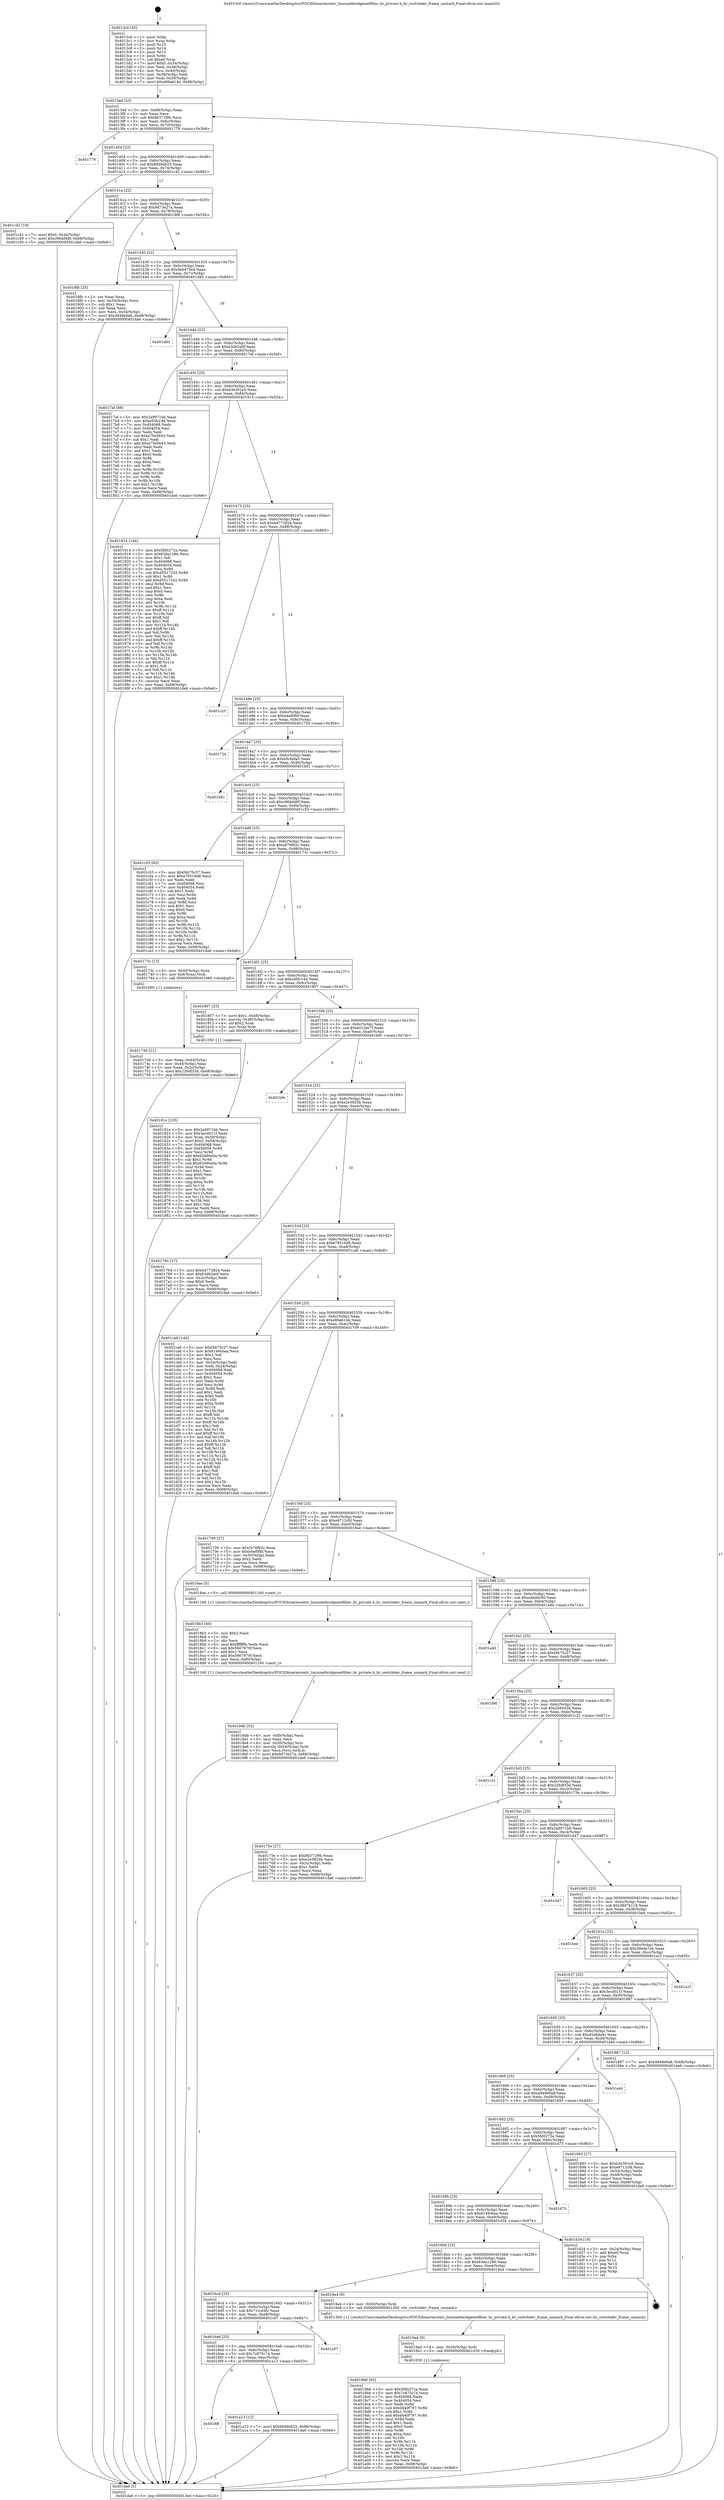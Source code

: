 digraph "0x4013c0" {
  label = "0x4013c0 (/mnt/c/Users/mathe/Desktop/tcc/POCII/binaries/extr_linuxnetbridgenetfilter..br_private.h_br_switchdev_frame_unmark_Final-ollvm.out::main(0))"
  labelloc = "t"
  node[shape=record]

  Entry [label="",width=0.3,height=0.3,shape=circle,fillcolor=black,style=filled]
  "0x4013ed" [label="{
     0x4013ed [23]\l
     | [instrs]\l
     &nbsp;&nbsp;0x4013ed \<+3\>: mov -0x68(%rbp),%eax\l
     &nbsp;&nbsp;0x4013f0 \<+2\>: mov %eax,%ecx\l
     &nbsp;&nbsp;0x4013f2 \<+6\>: sub $0x86371f9b,%ecx\l
     &nbsp;&nbsp;0x4013f8 \<+3\>: mov %eax,-0x6c(%rbp)\l
     &nbsp;&nbsp;0x4013fb \<+3\>: mov %ecx,-0x70(%rbp)\l
     &nbsp;&nbsp;0x4013fe \<+6\>: je 0000000000401779 \<main+0x3b9\>\l
  }"]
  "0x401779" [label="{
     0x401779\l
  }", style=dashed]
  "0x401404" [label="{
     0x401404 [22]\l
     | [instrs]\l
     &nbsp;&nbsp;0x401404 \<+5\>: jmp 0000000000401409 \<main+0x49\>\l
     &nbsp;&nbsp;0x401409 \<+3\>: mov -0x6c(%rbp),%eax\l
     &nbsp;&nbsp;0x40140c \<+5\>: sub $0x98d9db25,%eax\l
     &nbsp;&nbsp;0x401411 \<+3\>: mov %eax,-0x74(%rbp)\l
     &nbsp;&nbsp;0x401414 \<+6\>: je 0000000000401c42 \<main+0x882\>\l
  }"]
  Exit [label="",width=0.3,height=0.3,shape=circle,fillcolor=black,style=filled,peripheries=2]
  "0x401c42" [label="{
     0x401c42 [19]\l
     | [instrs]\l
     &nbsp;&nbsp;0x401c42 \<+7\>: movl $0x0,-0x34(%rbp)\l
     &nbsp;&nbsp;0x401c49 \<+7\>: movl $0xc96dd48f,-0x68(%rbp)\l
     &nbsp;&nbsp;0x401c50 \<+5\>: jmp 0000000000401da6 \<main+0x9e6\>\l
  }"]
  "0x40141a" [label="{
     0x40141a [22]\l
     | [instrs]\l
     &nbsp;&nbsp;0x40141a \<+5\>: jmp 000000000040141f \<main+0x5f\>\l
     &nbsp;&nbsp;0x40141f \<+3\>: mov -0x6c(%rbp),%eax\l
     &nbsp;&nbsp;0x401422 \<+5\>: sub $0x9d73e27a,%eax\l
     &nbsp;&nbsp;0x401427 \<+3\>: mov %eax,-0x78(%rbp)\l
     &nbsp;&nbsp;0x40142a \<+6\>: je 00000000004018fb \<main+0x53b\>\l
  }"]
  "0x4016ff" [label="{
     0x4016ff\l
  }", style=dashed]
  "0x4018fb" [label="{
     0x4018fb [25]\l
     | [instrs]\l
     &nbsp;&nbsp;0x4018fb \<+2\>: xor %eax,%eax\l
     &nbsp;&nbsp;0x4018fd \<+3\>: mov -0x54(%rbp),%ecx\l
     &nbsp;&nbsp;0x401900 \<+3\>: sub $0x1,%eax\l
     &nbsp;&nbsp;0x401903 \<+2\>: sub %eax,%ecx\l
     &nbsp;&nbsp;0x401905 \<+3\>: mov %ecx,-0x54(%rbp)\l
     &nbsp;&nbsp;0x401908 \<+7\>: movl $0x4849e0a8,-0x68(%rbp)\l
     &nbsp;&nbsp;0x40190f \<+5\>: jmp 0000000000401da6 \<main+0x9e6\>\l
  }"]
  "0x401430" [label="{
     0x401430 [22]\l
     | [instrs]\l
     &nbsp;&nbsp;0x401430 \<+5\>: jmp 0000000000401435 \<main+0x75\>\l
     &nbsp;&nbsp;0x401435 \<+3\>: mov -0x6c(%rbp),%eax\l
     &nbsp;&nbsp;0x401438 \<+5\>: sub $0x9eb475e4,%eax\l
     &nbsp;&nbsp;0x40143d \<+3\>: mov %eax,-0x7c(%rbp)\l
     &nbsp;&nbsp;0x401440 \<+6\>: je 0000000000401d93 \<main+0x9d3\>\l
  }"]
  "0x401a13" [label="{
     0x401a13 [12]\l
     | [instrs]\l
     &nbsp;&nbsp;0x401a13 \<+7\>: movl $0x98d9db25,-0x68(%rbp)\l
     &nbsp;&nbsp;0x401a1a \<+5\>: jmp 0000000000401da6 \<main+0x9e6\>\l
  }"]
  "0x401d93" [label="{
     0x401d93\l
  }", style=dashed]
  "0x401446" [label="{
     0x401446 [22]\l
     | [instrs]\l
     &nbsp;&nbsp;0x401446 \<+5\>: jmp 000000000040144b \<main+0x8b\>\l
     &nbsp;&nbsp;0x40144b \<+3\>: mov -0x6c(%rbp),%eax\l
     &nbsp;&nbsp;0x40144e \<+5\>: sub $0xb3d62a0f,%eax\l
     &nbsp;&nbsp;0x401453 \<+3\>: mov %eax,-0x80(%rbp)\l
     &nbsp;&nbsp;0x401456 \<+6\>: je 00000000004017af \<main+0x3ef\>\l
  }"]
  "0x4016e6" [label="{
     0x4016e6 [25]\l
     | [instrs]\l
     &nbsp;&nbsp;0x4016e6 \<+5\>: jmp 00000000004016eb \<main+0x32b\>\l
     &nbsp;&nbsp;0x4016eb \<+3\>: mov -0x6c(%rbp),%eax\l
     &nbsp;&nbsp;0x4016ee \<+5\>: sub $0x7c875c74,%eax\l
     &nbsp;&nbsp;0x4016f3 \<+6\>: mov %eax,-0xec(%rbp)\l
     &nbsp;&nbsp;0x4016f9 \<+6\>: je 0000000000401a13 \<main+0x653\>\l
  }"]
  "0x4017af" [label="{
     0x4017af [88]\l
     | [instrs]\l
     &nbsp;&nbsp;0x4017af \<+5\>: mov $0x2a9971bb,%eax\l
     &nbsp;&nbsp;0x4017b4 \<+5\>: mov $0xcd5fc14d,%ecx\l
     &nbsp;&nbsp;0x4017b9 \<+7\>: mov 0x404068,%edx\l
     &nbsp;&nbsp;0x4017c0 \<+7\>: mov 0x404054,%esi\l
     &nbsp;&nbsp;0x4017c7 \<+2\>: mov %edx,%edi\l
     &nbsp;&nbsp;0x4017c9 \<+6\>: sub $0xe75e5643,%edi\l
     &nbsp;&nbsp;0x4017cf \<+3\>: sub $0x1,%edi\l
     &nbsp;&nbsp;0x4017d2 \<+6\>: add $0xe75e5643,%edi\l
     &nbsp;&nbsp;0x4017d8 \<+3\>: imul %edi,%edx\l
     &nbsp;&nbsp;0x4017db \<+3\>: and $0x1,%edx\l
     &nbsp;&nbsp;0x4017de \<+3\>: cmp $0x0,%edx\l
     &nbsp;&nbsp;0x4017e1 \<+4\>: sete %r8b\l
     &nbsp;&nbsp;0x4017e5 \<+3\>: cmp $0xa,%esi\l
     &nbsp;&nbsp;0x4017e8 \<+4\>: setl %r9b\l
     &nbsp;&nbsp;0x4017ec \<+3\>: mov %r8b,%r10b\l
     &nbsp;&nbsp;0x4017ef \<+3\>: and %r9b,%r10b\l
     &nbsp;&nbsp;0x4017f2 \<+3\>: xor %r9b,%r8b\l
     &nbsp;&nbsp;0x4017f5 \<+3\>: or %r8b,%r10b\l
     &nbsp;&nbsp;0x4017f8 \<+4\>: test $0x1,%r10b\l
     &nbsp;&nbsp;0x4017fc \<+3\>: cmovne %ecx,%eax\l
     &nbsp;&nbsp;0x4017ff \<+3\>: mov %eax,-0x68(%rbp)\l
     &nbsp;&nbsp;0x401802 \<+5\>: jmp 0000000000401da6 \<main+0x9e6\>\l
  }"]
  "0x40145c" [label="{
     0x40145c [25]\l
     | [instrs]\l
     &nbsp;&nbsp;0x40145c \<+5\>: jmp 0000000000401461 \<main+0xa1\>\l
     &nbsp;&nbsp;0x401461 \<+3\>: mov -0x6c(%rbp),%eax\l
     &nbsp;&nbsp;0x401464 \<+5\>: sub $0xb3e391e5,%eax\l
     &nbsp;&nbsp;0x401469 \<+6\>: mov %eax,-0x84(%rbp)\l
     &nbsp;&nbsp;0x40146f \<+6\>: je 0000000000401914 \<main+0x554\>\l
  }"]
  "0x401c07" [label="{
     0x401c07\l
  }", style=dashed]
  "0x401914" [label="{
     0x401914 [144]\l
     | [instrs]\l
     &nbsp;&nbsp;0x401914 \<+5\>: mov $0x5fd0272a,%eax\l
     &nbsp;&nbsp;0x401919 \<+5\>: mov $0x63da1286,%ecx\l
     &nbsp;&nbsp;0x40191e \<+2\>: mov $0x1,%dl\l
     &nbsp;&nbsp;0x401920 \<+7\>: mov 0x404068,%esi\l
     &nbsp;&nbsp;0x401927 \<+7\>: mov 0x404054,%edi\l
     &nbsp;&nbsp;0x40192e \<+3\>: mov %esi,%r8d\l
     &nbsp;&nbsp;0x401931 \<+7\>: sub $0xd5517242,%r8d\l
     &nbsp;&nbsp;0x401938 \<+4\>: sub $0x1,%r8d\l
     &nbsp;&nbsp;0x40193c \<+7\>: add $0xd5517242,%r8d\l
     &nbsp;&nbsp;0x401943 \<+4\>: imul %r8d,%esi\l
     &nbsp;&nbsp;0x401947 \<+3\>: and $0x1,%esi\l
     &nbsp;&nbsp;0x40194a \<+3\>: cmp $0x0,%esi\l
     &nbsp;&nbsp;0x40194d \<+4\>: sete %r9b\l
     &nbsp;&nbsp;0x401951 \<+3\>: cmp $0xa,%edi\l
     &nbsp;&nbsp;0x401954 \<+4\>: setl %r10b\l
     &nbsp;&nbsp;0x401958 \<+3\>: mov %r9b,%r11b\l
     &nbsp;&nbsp;0x40195b \<+4\>: xor $0xff,%r11b\l
     &nbsp;&nbsp;0x40195f \<+3\>: mov %r10b,%bl\l
     &nbsp;&nbsp;0x401962 \<+3\>: xor $0xff,%bl\l
     &nbsp;&nbsp;0x401965 \<+3\>: xor $0x1,%dl\l
     &nbsp;&nbsp;0x401968 \<+3\>: mov %r11b,%r14b\l
     &nbsp;&nbsp;0x40196b \<+4\>: and $0xff,%r14b\l
     &nbsp;&nbsp;0x40196f \<+3\>: and %dl,%r9b\l
     &nbsp;&nbsp;0x401972 \<+3\>: mov %bl,%r15b\l
     &nbsp;&nbsp;0x401975 \<+4\>: and $0xff,%r15b\l
     &nbsp;&nbsp;0x401979 \<+3\>: and %dl,%r10b\l
     &nbsp;&nbsp;0x40197c \<+3\>: or %r9b,%r14b\l
     &nbsp;&nbsp;0x40197f \<+3\>: or %r10b,%r15b\l
     &nbsp;&nbsp;0x401982 \<+3\>: xor %r15b,%r14b\l
     &nbsp;&nbsp;0x401985 \<+3\>: or %bl,%r11b\l
     &nbsp;&nbsp;0x401988 \<+4\>: xor $0xff,%r11b\l
     &nbsp;&nbsp;0x40198c \<+3\>: or $0x1,%dl\l
     &nbsp;&nbsp;0x40198f \<+3\>: and %dl,%r11b\l
     &nbsp;&nbsp;0x401992 \<+3\>: or %r11b,%r14b\l
     &nbsp;&nbsp;0x401995 \<+4\>: test $0x1,%r14b\l
     &nbsp;&nbsp;0x401999 \<+3\>: cmovne %ecx,%eax\l
     &nbsp;&nbsp;0x40199c \<+3\>: mov %eax,-0x68(%rbp)\l
     &nbsp;&nbsp;0x40199f \<+5\>: jmp 0000000000401da6 \<main+0x9e6\>\l
  }"]
  "0x401475" [label="{
     0x401475 [25]\l
     | [instrs]\l
     &nbsp;&nbsp;0x401475 \<+5\>: jmp 000000000040147a \<main+0xba\>\l
     &nbsp;&nbsp;0x40147a \<+3\>: mov -0x6c(%rbp),%eax\l
     &nbsp;&nbsp;0x40147d \<+5\>: sub $0xb4772824,%eax\l
     &nbsp;&nbsp;0x401482 \<+6\>: mov %eax,-0x88(%rbp)\l
     &nbsp;&nbsp;0x401488 \<+6\>: je 0000000000401c25 \<main+0x865\>\l
  }"]
  "0x4019b6" [label="{
     0x4019b6 [93]\l
     | [instrs]\l
     &nbsp;&nbsp;0x4019b6 \<+5\>: mov $0x5fd0272a,%eax\l
     &nbsp;&nbsp;0x4019bb \<+5\>: mov $0x7c875c74,%ecx\l
     &nbsp;&nbsp;0x4019c0 \<+7\>: mov 0x404068,%edx\l
     &nbsp;&nbsp;0x4019c7 \<+7\>: mov 0x404054,%esi\l
     &nbsp;&nbsp;0x4019ce \<+3\>: mov %edx,%r8d\l
     &nbsp;&nbsp;0x4019d1 \<+7\>: sub $0xd440f797,%r8d\l
     &nbsp;&nbsp;0x4019d8 \<+4\>: sub $0x1,%r8d\l
     &nbsp;&nbsp;0x4019dc \<+7\>: add $0xd440f797,%r8d\l
     &nbsp;&nbsp;0x4019e3 \<+4\>: imul %r8d,%edx\l
     &nbsp;&nbsp;0x4019e7 \<+3\>: and $0x1,%edx\l
     &nbsp;&nbsp;0x4019ea \<+3\>: cmp $0x0,%edx\l
     &nbsp;&nbsp;0x4019ed \<+4\>: sete %r9b\l
     &nbsp;&nbsp;0x4019f1 \<+3\>: cmp $0xa,%esi\l
     &nbsp;&nbsp;0x4019f4 \<+4\>: setl %r10b\l
     &nbsp;&nbsp;0x4019f8 \<+3\>: mov %r9b,%r11b\l
     &nbsp;&nbsp;0x4019fb \<+3\>: and %r10b,%r11b\l
     &nbsp;&nbsp;0x4019fe \<+3\>: xor %r10b,%r9b\l
     &nbsp;&nbsp;0x401a01 \<+3\>: or %r9b,%r11b\l
     &nbsp;&nbsp;0x401a04 \<+4\>: test $0x1,%r11b\l
     &nbsp;&nbsp;0x401a08 \<+3\>: cmovne %ecx,%eax\l
     &nbsp;&nbsp;0x401a0b \<+3\>: mov %eax,-0x68(%rbp)\l
     &nbsp;&nbsp;0x401a0e \<+5\>: jmp 0000000000401da6 \<main+0x9e6\>\l
  }"]
  "0x401c25" [label="{
     0x401c25\l
  }", style=dashed]
  "0x40148e" [label="{
     0x40148e [25]\l
     | [instrs]\l
     &nbsp;&nbsp;0x40148e \<+5\>: jmp 0000000000401493 \<main+0xd3\>\l
     &nbsp;&nbsp;0x401493 \<+3\>: mov -0x6c(%rbp),%eax\l
     &nbsp;&nbsp;0x401496 \<+5\>: sub $0xb4ef0fbf,%eax\l
     &nbsp;&nbsp;0x40149b \<+6\>: mov %eax,-0x8c(%rbp)\l
     &nbsp;&nbsp;0x4014a1 \<+6\>: je 0000000000401724 \<main+0x364\>\l
  }"]
  "0x4019ad" [label="{
     0x4019ad [9]\l
     | [instrs]\l
     &nbsp;&nbsp;0x4019ad \<+4\>: mov -0x50(%rbp),%rdi\l
     &nbsp;&nbsp;0x4019b1 \<+5\>: call 0000000000401030 \<free@plt\>\l
     | [calls]\l
     &nbsp;&nbsp;0x401030 \{1\} (unknown)\l
  }"]
  "0x401724" [label="{
     0x401724\l
  }", style=dashed]
  "0x4014a7" [label="{
     0x4014a7 [25]\l
     | [instrs]\l
     &nbsp;&nbsp;0x4014a7 \<+5\>: jmp 00000000004014ac \<main+0xec\>\l
     &nbsp;&nbsp;0x4014ac \<+3\>: mov -0x6c(%rbp),%eax\l
     &nbsp;&nbsp;0x4014af \<+5\>: sub $0xb5cfa9a5,%eax\l
     &nbsp;&nbsp;0x4014b4 \<+6\>: mov %eax,-0x90(%rbp)\l
     &nbsp;&nbsp;0x4014ba \<+6\>: je 0000000000401b81 \<main+0x7c1\>\l
  }"]
  "0x4016cd" [label="{
     0x4016cd [25]\l
     | [instrs]\l
     &nbsp;&nbsp;0x4016cd \<+5\>: jmp 00000000004016d2 \<main+0x312\>\l
     &nbsp;&nbsp;0x4016d2 \<+3\>: mov -0x6c(%rbp),%eax\l
     &nbsp;&nbsp;0x4016d5 \<+5\>: sub $0x71ccd4fc,%eax\l
     &nbsp;&nbsp;0x4016da \<+6\>: mov %eax,-0xe8(%rbp)\l
     &nbsp;&nbsp;0x4016e0 \<+6\>: je 0000000000401c07 \<main+0x847\>\l
  }"]
  "0x401b81" [label="{
     0x401b81\l
  }", style=dashed]
  "0x4014c0" [label="{
     0x4014c0 [25]\l
     | [instrs]\l
     &nbsp;&nbsp;0x4014c0 \<+5\>: jmp 00000000004014c5 \<main+0x105\>\l
     &nbsp;&nbsp;0x4014c5 \<+3\>: mov -0x6c(%rbp),%eax\l
     &nbsp;&nbsp;0x4014c8 \<+5\>: sub $0xc96dd48f,%eax\l
     &nbsp;&nbsp;0x4014cd \<+6\>: mov %eax,-0x94(%rbp)\l
     &nbsp;&nbsp;0x4014d3 \<+6\>: je 0000000000401c55 \<main+0x895\>\l
  }"]
  "0x4019a4" [label="{
     0x4019a4 [9]\l
     | [instrs]\l
     &nbsp;&nbsp;0x4019a4 \<+4\>: mov -0x50(%rbp),%rdi\l
     &nbsp;&nbsp;0x4019a8 \<+5\>: call 00000000004013b0 \<br_switchdev_frame_unmark\>\l
     | [calls]\l
     &nbsp;&nbsp;0x4013b0 \{1\} (/mnt/c/Users/mathe/Desktop/tcc/POCII/binaries/extr_linuxnetbridgenetfilter..br_private.h_br_switchdev_frame_unmark_Final-ollvm.out::br_switchdev_frame_unmark)\l
  }"]
  "0x401c55" [label="{
     0x401c55 [83]\l
     | [instrs]\l
     &nbsp;&nbsp;0x401c55 \<+5\>: mov $0xf4b75c37,%eax\l
     &nbsp;&nbsp;0x401c5a \<+5\>: mov $0xe78516d8,%ecx\l
     &nbsp;&nbsp;0x401c5f \<+2\>: xor %edx,%edx\l
     &nbsp;&nbsp;0x401c61 \<+7\>: mov 0x404068,%esi\l
     &nbsp;&nbsp;0x401c68 \<+7\>: mov 0x404054,%edi\l
     &nbsp;&nbsp;0x401c6f \<+3\>: sub $0x1,%edx\l
     &nbsp;&nbsp;0x401c72 \<+3\>: mov %esi,%r8d\l
     &nbsp;&nbsp;0x401c75 \<+3\>: add %edx,%r8d\l
     &nbsp;&nbsp;0x401c78 \<+4\>: imul %r8d,%esi\l
     &nbsp;&nbsp;0x401c7c \<+3\>: and $0x1,%esi\l
     &nbsp;&nbsp;0x401c7f \<+3\>: cmp $0x0,%esi\l
     &nbsp;&nbsp;0x401c82 \<+4\>: sete %r9b\l
     &nbsp;&nbsp;0x401c86 \<+3\>: cmp $0xa,%edi\l
     &nbsp;&nbsp;0x401c89 \<+4\>: setl %r10b\l
     &nbsp;&nbsp;0x401c8d \<+3\>: mov %r9b,%r11b\l
     &nbsp;&nbsp;0x401c90 \<+3\>: and %r10b,%r11b\l
     &nbsp;&nbsp;0x401c93 \<+3\>: xor %r10b,%r9b\l
     &nbsp;&nbsp;0x401c96 \<+3\>: or %r9b,%r11b\l
     &nbsp;&nbsp;0x401c99 \<+4\>: test $0x1,%r11b\l
     &nbsp;&nbsp;0x401c9d \<+3\>: cmovne %ecx,%eax\l
     &nbsp;&nbsp;0x401ca0 \<+3\>: mov %eax,-0x68(%rbp)\l
     &nbsp;&nbsp;0x401ca3 \<+5\>: jmp 0000000000401da6 \<main+0x9e6\>\l
  }"]
  "0x4014d9" [label="{
     0x4014d9 [25]\l
     | [instrs]\l
     &nbsp;&nbsp;0x4014d9 \<+5\>: jmp 00000000004014de \<main+0x11e\>\l
     &nbsp;&nbsp;0x4014de \<+3\>: mov -0x6c(%rbp),%eax\l
     &nbsp;&nbsp;0x4014e1 \<+5\>: sub $0xcb76f92c,%eax\l
     &nbsp;&nbsp;0x4014e6 \<+6\>: mov %eax,-0x98(%rbp)\l
     &nbsp;&nbsp;0x4014ec \<+6\>: je 000000000040173c \<main+0x37c\>\l
  }"]
  "0x4016b4" [label="{
     0x4016b4 [25]\l
     | [instrs]\l
     &nbsp;&nbsp;0x4016b4 \<+5\>: jmp 00000000004016b9 \<main+0x2f9\>\l
     &nbsp;&nbsp;0x4016b9 \<+3\>: mov -0x6c(%rbp),%eax\l
     &nbsp;&nbsp;0x4016bc \<+5\>: sub $0x63da1286,%eax\l
     &nbsp;&nbsp;0x4016c1 \<+6\>: mov %eax,-0xe4(%rbp)\l
     &nbsp;&nbsp;0x4016c7 \<+6\>: je 00000000004019a4 \<main+0x5e4\>\l
  }"]
  "0x40173c" [label="{
     0x40173c [13]\l
     | [instrs]\l
     &nbsp;&nbsp;0x40173c \<+4\>: mov -0x40(%rbp),%rax\l
     &nbsp;&nbsp;0x401740 \<+4\>: mov 0x8(%rax),%rdi\l
     &nbsp;&nbsp;0x401744 \<+5\>: call 0000000000401060 \<atoi@plt\>\l
     | [calls]\l
     &nbsp;&nbsp;0x401060 \{1\} (unknown)\l
  }"]
  "0x4014f2" [label="{
     0x4014f2 [25]\l
     | [instrs]\l
     &nbsp;&nbsp;0x4014f2 \<+5\>: jmp 00000000004014f7 \<main+0x137\>\l
     &nbsp;&nbsp;0x4014f7 \<+3\>: mov -0x6c(%rbp),%eax\l
     &nbsp;&nbsp;0x4014fa \<+5\>: sub $0xcd5fc14d,%eax\l
     &nbsp;&nbsp;0x4014ff \<+6\>: mov %eax,-0x9c(%rbp)\l
     &nbsp;&nbsp;0x401505 \<+6\>: je 0000000000401807 \<main+0x447\>\l
  }"]
  "0x401d34" [label="{
     0x401d34 [19]\l
     | [instrs]\l
     &nbsp;&nbsp;0x401d34 \<+3\>: mov -0x24(%rbp),%eax\l
     &nbsp;&nbsp;0x401d37 \<+7\>: add $0xe0,%rsp\l
     &nbsp;&nbsp;0x401d3e \<+1\>: pop %rbx\l
     &nbsp;&nbsp;0x401d3f \<+2\>: pop %r12\l
     &nbsp;&nbsp;0x401d41 \<+2\>: pop %r14\l
     &nbsp;&nbsp;0x401d43 \<+2\>: pop %r15\l
     &nbsp;&nbsp;0x401d45 \<+1\>: pop %rbp\l
     &nbsp;&nbsp;0x401d46 \<+1\>: ret\l
  }"]
  "0x401807" [label="{
     0x401807 [23]\l
     | [instrs]\l
     &nbsp;&nbsp;0x401807 \<+7\>: movl $0x1,-0x48(%rbp)\l
     &nbsp;&nbsp;0x40180e \<+4\>: movslq -0x48(%rbp),%rax\l
     &nbsp;&nbsp;0x401812 \<+4\>: shl $0x2,%rax\l
     &nbsp;&nbsp;0x401816 \<+3\>: mov %rax,%rdi\l
     &nbsp;&nbsp;0x401819 \<+5\>: call 0000000000401050 \<malloc@plt\>\l
     | [calls]\l
     &nbsp;&nbsp;0x401050 \{1\} (unknown)\l
  }"]
  "0x40150b" [label="{
     0x40150b [25]\l
     | [instrs]\l
     &nbsp;&nbsp;0x40150b \<+5\>: jmp 0000000000401510 \<main+0x150\>\l
     &nbsp;&nbsp;0x401510 \<+3\>: mov -0x6c(%rbp),%eax\l
     &nbsp;&nbsp;0x401513 \<+5\>: sub $0xe012bc7f,%eax\l
     &nbsp;&nbsp;0x401518 \<+6\>: mov %eax,-0xa0(%rbp)\l
     &nbsp;&nbsp;0x40151e \<+6\>: je 0000000000401b9c \<main+0x7dc\>\l
  }"]
  "0x40169b" [label="{
     0x40169b [25]\l
     | [instrs]\l
     &nbsp;&nbsp;0x40169b \<+5\>: jmp 00000000004016a0 \<main+0x2e0\>\l
     &nbsp;&nbsp;0x4016a0 \<+3\>: mov -0x6c(%rbp),%eax\l
     &nbsp;&nbsp;0x4016a3 \<+5\>: sub $0x6149cbaa,%eax\l
     &nbsp;&nbsp;0x4016a8 \<+6\>: mov %eax,-0xe0(%rbp)\l
     &nbsp;&nbsp;0x4016ae \<+6\>: je 0000000000401d34 \<main+0x974\>\l
  }"]
  "0x401b9c" [label="{
     0x401b9c\l
  }", style=dashed]
  "0x401524" [label="{
     0x401524 [25]\l
     | [instrs]\l
     &nbsp;&nbsp;0x401524 \<+5\>: jmp 0000000000401529 \<main+0x169\>\l
     &nbsp;&nbsp;0x401529 \<+3\>: mov -0x6c(%rbp),%eax\l
     &nbsp;&nbsp;0x40152c \<+5\>: sub $0xe2e5925b,%eax\l
     &nbsp;&nbsp;0x401531 \<+6\>: mov %eax,-0xa4(%rbp)\l
     &nbsp;&nbsp;0x401537 \<+6\>: je 0000000000401794 \<main+0x3d4\>\l
  }"]
  "0x401d75" [label="{
     0x401d75\l
  }", style=dashed]
  "0x401794" [label="{
     0x401794 [27]\l
     | [instrs]\l
     &nbsp;&nbsp;0x401794 \<+5\>: mov $0xb4772824,%eax\l
     &nbsp;&nbsp;0x401799 \<+5\>: mov $0xb3d62a0f,%ecx\l
     &nbsp;&nbsp;0x40179e \<+3\>: mov -0x2c(%rbp),%edx\l
     &nbsp;&nbsp;0x4017a1 \<+3\>: cmp $0x0,%edx\l
     &nbsp;&nbsp;0x4017a4 \<+3\>: cmove %ecx,%eax\l
     &nbsp;&nbsp;0x4017a7 \<+3\>: mov %eax,-0x68(%rbp)\l
     &nbsp;&nbsp;0x4017aa \<+5\>: jmp 0000000000401da6 \<main+0x9e6\>\l
  }"]
  "0x40153d" [label="{
     0x40153d [25]\l
     | [instrs]\l
     &nbsp;&nbsp;0x40153d \<+5\>: jmp 0000000000401542 \<main+0x182\>\l
     &nbsp;&nbsp;0x401542 \<+3\>: mov -0x6c(%rbp),%eax\l
     &nbsp;&nbsp;0x401545 \<+5\>: sub $0xe78516d8,%eax\l
     &nbsp;&nbsp;0x40154a \<+6\>: mov %eax,-0xa8(%rbp)\l
     &nbsp;&nbsp;0x401550 \<+6\>: je 0000000000401ca8 \<main+0x8e8\>\l
  }"]
  "0x4018db" [label="{
     0x4018db [32]\l
     | [instrs]\l
     &nbsp;&nbsp;0x4018db \<+6\>: mov -0xf0(%rbp),%ecx\l
     &nbsp;&nbsp;0x4018e1 \<+3\>: imul %eax,%ecx\l
     &nbsp;&nbsp;0x4018e4 \<+4\>: mov -0x50(%rbp),%rsi\l
     &nbsp;&nbsp;0x4018e8 \<+4\>: movslq -0x54(%rbp),%rdi\l
     &nbsp;&nbsp;0x4018ec \<+3\>: mov %ecx,(%rsi,%rdi,4)\l
     &nbsp;&nbsp;0x4018ef \<+7\>: movl $0x9d73e27a,-0x68(%rbp)\l
     &nbsp;&nbsp;0x4018f6 \<+5\>: jmp 0000000000401da6 \<main+0x9e6\>\l
  }"]
  "0x401ca8" [label="{
     0x401ca8 [140]\l
     | [instrs]\l
     &nbsp;&nbsp;0x401ca8 \<+5\>: mov $0xf4b75c37,%eax\l
     &nbsp;&nbsp;0x401cad \<+5\>: mov $0x6149cbaa,%ecx\l
     &nbsp;&nbsp;0x401cb2 \<+2\>: mov $0x1,%dl\l
     &nbsp;&nbsp;0x401cb4 \<+2\>: xor %esi,%esi\l
     &nbsp;&nbsp;0x401cb6 \<+3\>: mov -0x34(%rbp),%edi\l
     &nbsp;&nbsp;0x401cb9 \<+3\>: mov %edi,-0x24(%rbp)\l
     &nbsp;&nbsp;0x401cbc \<+7\>: mov 0x404068,%edi\l
     &nbsp;&nbsp;0x401cc3 \<+8\>: mov 0x404054,%r8d\l
     &nbsp;&nbsp;0x401ccb \<+3\>: sub $0x1,%esi\l
     &nbsp;&nbsp;0x401cce \<+3\>: mov %edi,%r9d\l
     &nbsp;&nbsp;0x401cd1 \<+3\>: add %esi,%r9d\l
     &nbsp;&nbsp;0x401cd4 \<+4\>: imul %r9d,%edi\l
     &nbsp;&nbsp;0x401cd8 \<+3\>: and $0x1,%edi\l
     &nbsp;&nbsp;0x401cdb \<+3\>: cmp $0x0,%edi\l
     &nbsp;&nbsp;0x401cde \<+4\>: sete %r10b\l
     &nbsp;&nbsp;0x401ce2 \<+4\>: cmp $0xa,%r8d\l
     &nbsp;&nbsp;0x401ce6 \<+4\>: setl %r11b\l
     &nbsp;&nbsp;0x401cea \<+3\>: mov %r10b,%bl\l
     &nbsp;&nbsp;0x401ced \<+3\>: xor $0xff,%bl\l
     &nbsp;&nbsp;0x401cf0 \<+3\>: mov %r11b,%r14b\l
     &nbsp;&nbsp;0x401cf3 \<+4\>: xor $0xff,%r14b\l
     &nbsp;&nbsp;0x401cf7 \<+3\>: xor $0x1,%dl\l
     &nbsp;&nbsp;0x401cfa \<+3\>: mov %bl,%r15b\l
     &nbsp;&nbsp;0x401cfd \<+4\>: and $0xff,%r15b\l
     &nbsp;&nbsp;0x401d01 \<+3\>: and %dl,%r10b\l
     &nbsp;&nbsp;0x401d04 \<+3\>: mov %r14b,%r12b\l
     &nbsp;&nbsp;0x401d07 \<+4\>: and $0xff,%r12b\l
     &nbsp;&nbsp;0x401d0b \<+3\>: and %dl,%r11b\l
     &nbsp;&nbsp;0x401d0e \<+3\>: or %r10b,%r15b\l
     &nbsp;&nbsp;0x401d11 \<+3\>: or %r11b,%r12b\l
     &nbsp;&nbsp;0x401d14 \<+3\>: xor %r12b,%r15b\l
     &nbsp;&nbsp;0x401d17 \<+3\>: or %r14b,%bl\l
     &nbsp;&nbsp;0x401d1a \<+3\>: xor $0xff,%bl\l
     &nbsp;&nbsp;0x401d1d \<+3\>: or $0x1,%dl\l
     &nbsp;&nbsp;0x401d20 \<+2\>: and %dl,%bl\l
     &nbsp;&nbsp;0x401d22 \<+3\>: or %bl,%r15b\l
     &nbsp;&nbsp;0x401d25 \<+4\>: test $0x1,%r15b\l
     &nbsp;&nbsp;0x401d29 \<+3\>: cmovne %ecx,%eax\l
     &nbsp;&nbsp;0x401d2c \<+3\>: mov %eax,-0x68(%rbp)\l
     &nbsp;&nbsp;0x401d2f \<+5\>: jmp 0000000000401da6 \<main+0x9e6\>\l
  }"]
  "0x401556" [label="{
     0x401556 [25]\l
     | [instrs]\l
     &nbsp;&nbsp;0x401556 \<+5\>: jmp 000000000040155b \<main+0x19b\>\l
     &nbsp;&nbsp;0x40155b \<+3\>: mov -0x6c(%rbp),%eax\l
     &nbsp;&nbsp;0x40155e \<+5\>: sub $0xe89a614b,%eax\l
     &nbsp;&nbsp;0x401563 \<+6\>: mov %eax,-0xac(%rbp)\l
     &nbsp;&nbsp;0x401569 \<+6\>: je 0000000000401709 \<main+0x349\>\l
  }"]
  "0x4018b3" [label="{
     0x4018b3 [40]\l
     | [instrs]\l
     &nbsp;&nbsp;0x4018b3 \<+5\>: mov $0x2,%ecx\l
     &nbsp;&nbsp;0x4018b8 \<+1\>: cltd\l
     &nbsp;&nbsp;0x4018b9 \<+2\>: idiv %ecx\l
     &nbsp;&nbsp;0x4018bb \<+6\>: imul $0xfffffffe,%edx,%ecx\l
     &nbsp;&nbsp;0x4018c1 \<+6\>: sub $0x5667970f,%ecx\l
     &nbsp;&nbsp;0x4018c7 \<+3\>: add $0x1,%ecx\l
     &nbsp;&nbsp;0x4018ca \<+6\>: add $0x5667970f,%ecx\l
     &nbsp;&nbsp;0x4018d0 \<+6\>: mov %ecx,-0xf0(%rbp)\l
     &nbsp;&nbsp;0x4018d6 \<+5\>: call 0000000000401160 \<next_i\>\l
     | [calls]\l
     &nbsp;&nbsp;0x401160 \{1\} (/mnt/c/Users/mathe/Desktop/tcc/POCII/binaries/extr_linuxnetbridgenetfilter..br_private.h_br_switchdev_frame_unmark_Final-ollvm.out::next_i)\l
  }"]
  "0x401709" [label="{
     0x401709 [27]\l
     | [instrs]\l
     &nbsp;&nbsp;0x401709 \<+5\>: mov $0xcb76f92c,%eax\l
     &nbsp;&nbsp;0x40170e \<+5\>: mov $0xb4ef0fbf,%ecx\l
     &nbsp;&nbsp;0x401713 \<+3\>: mov -0x30(%rbp),%edx\l
     &nbsp;&nbsp;0x401716 \<+3\>: cmp $0x2,%edx\l
     &nbsp;&nbsp;0x401719 \<+3\>: cmovne %ecx,%eax\l
     &nbsp;&nbsp;0x40171c \<+3\>: mov %eax,-0x68(%rbp)\l
     &nbsp;&nbsp;0x40171f \<+5\>: jmp 0000000000401da6 \<main+0x9e6\>\l
  }"]
  "0x40156f" [label="{
     0x40156f [25]\l
     | [instrs]\l
     &nbsp;&nbsp;0x40156f \<+5\>: jmp 0000000000401574 \<main+0x1b4\>\l
     &nbsp;&nbsp;0x401574 \<+3\>: mov -0x6c(%rbp),%eax\l
     &nbsp;&nbsp;0x401577 \<+5\>: sub $0xe9712cfd,%eax\l
     &nbsp;&nbsp;0x40157c \<+6\>: mov %eax,-0xb0(%rbp)\l
     &nbsp;&nbsp;0x401582 \<+6\>: je 00000000004018ae \<main+0x4ee\>\l
  }"]
  "0x401da6" [label="{
     0x401da6 [5]\l
     | [instrs]\l
     &nbsp;&nbsp;0x401da6 \<+5\>: jmp 00000000004013ed \<main+0x2d\>\l
  }"]
  "0x4013c0" [label="{
     0x4013c0 [45]\l
     | [instrs]\l
     &nbsp;&nbsp;0x4013c0 \<+1\>: push %rbp\l
     &nbsp;&nbsp;0x4013c1 \<+3\>: mov %rsp,%rbp\l
     &nbsp;&nbsp;0x4013c4 \<+2\>: push %r15\l
     &nbsp;&nbsp;0x4013c6 \<+2\>: push %r14\l
     &nbsp;&nbsp;0x4013c8 \<+2\>: push %r12\l
     &nbsp;&nbsp;0x4013ca \<+1\>: push %rbx\l
     &nbsp;&nbsp;0x4013cb \<+7\>: sub $0xe0,%rsp\l
     &nbsp;&nbsp;0x4013d2 \<+7\>: movl $0x0,-0x34(%rbp)\l
     &nbsp;&nbsp;0x4013d9 \<+3\>: mov %edi,-0x38(%rbp)\l
     &nbsp;&nbsp;0x4013dc \<+4\>: mov %rsi,-0x40(%rbp)\l
     &nbsp;&nbsp;0x4013e0 \<+3\>: mov -0x38(%rbp),%edi\l
     &nbsp;&nbsp;0x4013e3 \<+3\>: mov %edi,-0x30(%rbp)\l
     &nbsp;&nbsp;0x4013e6 \<+7\>: movl $0xe89a614b,-0x68(%rbp)\l
  }"]
  "0x401749" [label="{
     0x401749 [21]\l
     | [instrs]\l
     &nbsp;&nbsp;0x401749 \<+3\>: mov %eax,-0x44(%rbp)\l
     &nbsp;&nbsp;0x40174c \<+3\>: mov -0x44(%rbp),%eax\l
     &nbsp;&nbsp;0x40174f \<+3\>: mov %eax,-0x2c(%rbp)\l
     &nbsp;&nbsp;0x401752 \<+7\>: movl $0x226df33d,-0x68(%rbp)\l
     &nbsp;&nbsp;0x401759 \<+5\>: jmp 0000000000401da6 \<main+0x9e6\>\l
  }"]
  "0x401682" [label="{
     0x401682 [25]\l
     | [instrs]\l
     &nbsp;&nbsp;0x401682 \<+5\>: jmp 0000000000401687 \<main+0x2c7\>\l
     &nbsp;&nbsp;0x401687 \<+3\>: mov -0x6c(%rbp),%eax\l
     &nbsp;&nbsp;0x40168a \<+5\>: sub $0x5fd0272a,%eax\l
     &nbsp;&nbsp;0x40168f \<+6\>: mov %eax,-0xdc(%rbp)\l
     &nbsp;&nbsp;0x401695 \<+6\>: je 0000000000401d75 \<main+0x9b5\>\l
  }"]
  "0x4018ae" [label="{
     0x4018ae [5]\l
     | [instrs]\l
     &nbsp;&nbsp;0x4018ae \<+5\>: call 0000000000401160 \<next_i\>\l
     | [calls]\l
     &nbsp;&nbsp;0x401160 \{1\} (/mnt/c/Users/mathe/Desktop/tcc/POCII/binaries/extr_linuxnetbridgenetfilter..br_private.h_br_switchdev_frame_unmark_Final-ollvm.out::next_i)\l
  }"]
  "0x401588" [label="{
     0x401588 [25]\l
     | [instrs]\l
     &nbsp;&nbsp;0x401588 \<+5\>: jmp 000000000040158d \<main+0x1cd\>\l
     &nbsp;&nbsp;0x40158d \<+3\>: mov -0x6c(%rbp),%eax\l
     &nbsp;&nbsp;0x401590 \<+5\>: sub $0xedaddc95,%eax\l
     &nbsp;&nbsp;0x401595 \<+6\>: mov %eax,-0xb4(%rbp)\l
     &nbsp;&nbsp;0x40159b \<+6\>: je 0000000000401add \<main+0x71d\>\l
  }"]
  "0x401893" [label="{
     0x401893 [27]\l
     | [instrs]\l
     &nbsp;&nbsp;0x401893 \<+5\>: mov $0xb3e391e5,%eax\l
     &nbsp;&nbsp;0x401898 \<+5\>: mov $0xe9712cfd,%ecx\l
     &nbsp;&nbsp;0x40189d \<+3\>: mov -0x54(%rbp),%edx\l
     &nbsp;&nbsp;0x4018a0 \<+3\>: cmp -0x48(%rbp),%edx\l
     &nbsp;&nbsp;0x4018a3 \<+3\>: cmovl %ecx,%eax\l
     &nbsp;&nbsp;0x4018a6 \<+3\>: mov %eax,-0x68(%rbp)\l
     &nbsp;&nbsp;0x4018a9 \<+5\>: jmp 0000000000401da6 \<main+0x9e6\>\l
  }"]
  "0x401add" [label="{
     0x401add\l
  }", style=dashed]
  "0x4015a1" [label="{
     0x4015a1 [25]\l
     | [instrs]\l
     &nbsp;&nbsp;0x4015a1 \<+5\>: jmp 00000000004015a6 \<main+0x1e6\>\l
     &nbsp;&nbsp;0x4015a6 \<+3\>: mov -0x6c(%rbp),%eax\l
     &nbsp;&nbsp;0x4015a9 \<+5\>: sub $0xf4b75c37,%eax\l
     &nbsp;&nbsp;0x4015ae \<+6\>: mov %eax,-0xb8(%rbp)\l
     &nbsp;&nbsp;0x4015b4 \<+6\>: je 0000000000401d9f \<main+0x9df\>\l
  }"]
  "0x401669" [label="{
     0x401669 [25]\l
     | [instrs]\l
     &nbsp;&nbsp;0x401669 \<+5\>: jmp 000000000040166e \<main+0x2ae\>\l
     &nbsp;&nbsp;0x40166e \<+3\>: mov -0x6c(%rbp),%eax\l
     &nbsp;&nbsp;0x401671 \<+5\>: sub $0x4849e0a8,%eax\l
     &nbsp;&nbsp;0x401676 \<+6\>: mov %eax,-0xd8(%rbp)\l
     &nbsp;&nbsp;0x40167c \<+6\>: je 0000000000401893 \<main+0x4d3\>\l
  }"]
  "0x401d9f" [label="{
     0x401d9f\l
  }", style=dashed]
  "0x4015ba" [label="{
     0x4015ba [25]\l
     | [instrs]\l
     &nbsp;&nbsp;0x4015ba \<+5\>: jmp 00000000004015bf \<main+0x1ff\>\l
     &nbsp;&nbsp;0x4015bf \<+3\>: mov -0x6c(%rbp),%eax\l
     &nbsp;&nbsp;0x4015c2 \<+5\>: sub $0x2b84526,%eax\l
     &nbsp;&nbsp;0x4015c7 \<+6\>: mov %eax,-0xbc(%rbp)\l
     &nbsp;&nbsp;0x4015cd \<+6\>: je 0000000000401c31 \<main+0x871\>\l
  }"]
  "0x401a4d" [label="{
     0x401a4d\l
  }", style=dashed]
  "0x401c31" [label="{
     0x401c31\l
  }", style=dashed]
  "0x4015d3" [label="{
     0x4015d3 [25]\l
     | [instrs]\l
     &nbsp;&nbsp;0x4015d3 \<+5\>: jmp 00000000004015d8 \<main+0x218\>\l
     &nbsp;&nbsp;0x4015d8 \<+3\>: mov -0x6c(%rbp),%eax\l
     &nbsp;&nbsp;0x4015db \<+5\>: sub $0x226df33d,%eax\l
     &nbsp;&nbsp;0x4015e0 \<+6\>: mov %eax,-0xc0(%rbp)\l
     &nbsp;&nbsp;0x4015e6 \<+6\>: je 000000000040175e \<main+0x39e\>\l
  }"]
  "0x401650" [label="{
     0x401650 [25]\l
     | [instrs]\l
     &nbsp;&nbsp;0x401650 \<+5\>: jmp 0000000000401655 \<main+0x295\>\l
     &nbsp;&nbsp;0x401655 \<+3\>: mov -0x6c(%rbp),%eax\l
     &nbsp;&nbsp;0x401658 \<+5\>: sub $0x45a6da4c,%eax\l
     &nbsp;&nbsp;0x40165d \<+6\>: mov %eax,-0xd4(%rbp)\l
     &nbsp;&nbsp;0x401663 \<+6\>: je 0000000000401a4d \<main+0x68d\>\l
  }"]
  "0x40175e" [label="{
     0x40175e [27]\l
     | [instrs]\l
     &nbsp;&nbsp;0x40175e \<+5\>: mov $0x86371f9b,%eax\l
     &nbsp;&nbsp;0x401763 \<+5\>: mov $0xe2e5925b,%ecx\l
     &nbsp;&nbsp;0x401768 \<+3\>: mov -0x2c(%rbp),%edx\l
     &nbsp;&nbsp;0x40176b \<+3\>: cmp $0x1,%edx\l
     &nbsp;&nbsp;0x40176e \<+3\>: cmovl %ecx,%eax\l
     &nbsp;&nbsp;0x401771 \<+3\>: mov %eax,-0x68(%rbp)\l
     &nbsp;&nbsp;0x401774 \<+5\>: jmp 0000000000401da6 \<main+0x9e6\>\l
  }"]
  "0x4015ec" [label="{
     0x4015ec [25]\l
     | [instrs]\l
     &nbsp;&nbsp;0x4015ec \<+5\>: jmp 00000000004015f1 \<main+0x231\>\l
     &nbsp;&nbsp;0x4015f1 \<+3\>: mov -0x6c(%rbp),%eax\l
     &nbsp;&nbsp;0x4015f4 \<+5\>: sub $0x2a9971bb,%eax\l
     &nbsp;&nbsp;0x4015f9 \<+6\>: mov %eax,-0xc4(%rbp)\l
     &nbsp;&nbsp;0x4015ff \<+6\>: je 0000000000401d47 \<main+0x987\>\l
  }"]
  "0x40181e" [label="{
     0x40181e [105]\l
     | [instrs]\l
     &nbsp;&nbsp;0x40181e \<+5\>: mov $0x2a9971bb,%ecx\l
     &nbsp;&nbsp;0x401823 \<+5\>: mov $0x3ecd011f,%edx\l
     &nbsp;&nbsp;0x401828 \<+4\>: mov %rax,-0x50(%rbp)\l
     &nbsp;&nbsp;0x40182c \<+7\>: movl $0x0,-0x54(%rbp)\l
     &nbsp;&nbsp;0x401833 \<+7\>: mov 0x404068,%esi\l
     &nbsp;&nbsp;0x40183a \<+8\>: mov 0x404054,%r8d\l
     &nbsp;&nbsp;0x401842 \<+3\>: mov %esi,%r9d\l
     &nbsp;&nbsp;0x401845 \<+7\>: add $0x63490e0a,%r9d\l
     &nbsp;&nbsp;0x40184c \<+4\>: sub $0x1,%r9d\l
     &nbsp;&nbsp;0x401850 \<+7\>: sub $0x63490e0a,%r9d\l
     &nbsp;&nbsp;0x401857 \<+4\>: imul %r9d,%esi\l
     &nbsp;&nbsp;0x40185b \<+3\>: and $0x1,%esi\l
     &nbsp;&nbsp;0x40185e \<+3\>: cmp $0x0,%esi\l
     &nbsp;&nbsp;0x401861 \<+4\>: sete %r10b\l
     &nbsp;&nbsp;0x401865 \<+4\>: cmp $0xa,%r8d\l
     &nbsp;&nbsp;0x401869 \<+4\>: setl %r11b\l
     &nbsp;&nbsp;0x40186d \<+3\>: mov %r10b,%bl\l
     &nbsp;&nbsp;0x401870 \<+3\>: and %r11b,%bl\l
     &nbsp;&nbsp;0x401873 \<+3\>: xor %r11b,%r10b\l
     &nbsp;&nbsp;0x401876 \<+3\>: or %r10b,%bl\l
     &nbsp;&nbsp;0x401879 \<+3\>: test $0x1,%bl\l
     &nbsp;&nbsp;0x40187c \<+3\>: cmovne %edx,%ecx\l
     &nbsp;&nbsp;0x40187f \<+3\>: mov %ecx,-0x68(%rbp)\l
     &nbsp;&nbsp;0x401882 \<+5\>: jmp 0000000000401da6 \<main+0x9e6\>\l
  }"]
  "0x401887" [label="{
     0x401887 [12]\l
     | [instrs]\l
     &nbsp;&nbsp;0x401887 \<+7\>: movl $0x4849e0a8,-0x68(%rbp)\l
     &nbsp;&nbsp;0x40188e \<+5\>: jmp 0000000000401da6 \<main+0x9e6\>\l
  }"]
  "0x401d47" [label="{
     0x401d47\l
  }", style=dashed]
  "0x401605" [label="{
     0x401605 [25]\l
     | [instrs]\l
     &nbsp;&nbsp;0x401605 \<+5\>: jmp 000000000040160a \<main+0x24a\>\l
     &nbsp;&nbsp;0x40160a \<+3\>: mov -0x6c(%rbp),%eax\l
     &nbsp;&nbsp;0x40160d \<+5\>: sub $0x39d7b118,%eax\l
     &nbsp;&nbsp;0x401612 \<+6\>: mov %eax,-0xc8(%rbp)\l
     &nbsp;&nbsp;0x401618 \<+6\>: je 0000000000401bee \<main+0x82e\>\l
  }"]
  "0x401637" [label="{
     0x401637 [25]\l
     | [instrs]\l
     &nbsp;&nbsp;0x401637 \<+5\>: jmp 000000000040163c \<main+0x27c\>\l
     &nbsp;&nbsp;0x40163c \<+3\>: mov -0x6c(%rbp),%eax\l
     &nbsp;&nbsp;0x40163f \<+5\>: sub $0x3ecd011f,%eax\l
     &nbsp;&nbsp;0x401644 \<+6\>: mov %eax,-0xd0(%rbp)\l
     &nbsp;&nbsp;0x40164a \<+6\>: je 0000000000401887 \<main+0x4c7\>\l
  }"]
  "0x401bee" [label="{
     0x401bee\l
  }", style=dashed]
  "0x40161e" [label="{
     0x40161e [25]\l
     | [instrs]\l
     &nbsp;&nbsp;0x40161e \<+5\>: jmp 0000000000401623 \<main+0x263\>\l
     &nbsp;&nbsp;0x401623 \<+3\>: mov -0x6c(%rbp),%eax\l
     &nbsp;&nbsp;0x401626 \<+5\>: sub $0x39eda7eb,%eax\l
     &nbsp;&nbsp;0x40162b \<+6\>: mov %eax,-0xcc(%rbp)\l
     &nbsp;&nbsp;0x401631 \<+6\>: je 0000000000401a1f \<main+0x65f\>\l
  }"]
  "0x401a1f" [label="{
     0x401a1f\l
  }", style=dashed]
  Entry -> "0x4013c0" [label=" 1"]
  "0x4013ed" -> "0x401779" [label=" 0"]
  "0x4013ed" -> "0x401404" [label=" 18"]
  "0x401d34" -> Exit [label=" 1"]
  "0x401404" -> "0x401c42" [label=" 1"]
  "0x401404" -> "0x40141a" [label=" 17"]
  "0x401ca8" -> "0x401da6" [label=" 1"]
  "0x40141a" -> "0x4018fb" [label=" 1"]
  "0x40141a" -> "0x401430" [label=" 16"]
  "0x401c55" -> "0x401da6" [label=" 1"]
  "0x401430" -> "0x401d93" [label=" 0"]
  "0x401430" -> "0x401446" [label=" 16"]
  "0x401c42" -> "0x401da6" [label=" 1"]
  "0x401446" -> "0x4017af" [label=" 1"]
  "0x401446" -> "0x40145c" [label=" 15"]
  "0x4016e6" -> "0x4016ff" [label=" 0"]
  "0x40145c" -> "0x401914" [label=" 1"]
  "0x40145c" -> "0x401475" [label=" 14"]
  "0x4016e6" -> "0x401a13" [label=" 1"]
  "0x401475" -> "0x401c25" [label=" 0"]
  "0x401475" -> "0x40148e" [label=" 14"]
  "0x4016cd" -> "0x4016e6" [label=" 1"]
  "0x40148e" -> "0x401724" [label=" 0"]
  "0x40148e" -> "0x4014a7" [label=" 14"]
  "0x4016cd" -> "0x401c07" [label=" 0"]
  "0x4014a7" -> "0x401b81" [label=" 0"]
  "0x4014a7" -> "0x4014c0" [label=" 14"]
  "0x401a13" -> "0x401da6" [label=" 1"]
  "0x4014c0" -> "0x401c55" [label=" 1"]
  "0x4014c0" -> "0x4014d9" [label=" 13"]
  "0x4019b6" -> "0x401da6" [label=" 1"]
  "0x4014d9" -> "0x40173c" [label=" 1"]
  "0x4014d9" -> "0x4014f2" [label=" 12"]
  "0x4019a4" -> "0x4019ad" [label=" 1"]
  "0x4014f2" -> "0x401807" [label=" 1"]
  "0x4014f2" -> "0x40150b" [label=" 11"]
  "0x4016b4" -> "0x4016cd" [label=" 1"]
  "0x40150b" -> "0x401b9c" [label=" 0"]
  "0x40150b" -> "0x401524" [label=" 11"]
  "0x4019ad" -> "0x4019b6" [label=" 1"]
  "0x401524" -> "0x401794" [label=" 1"]
  "0x401524" -> "0x40153d" [label=" 10"]
  "0x40169b" -> "0x4016b4" [label=" 2"]
  "0x40153d" -> "0x401ca8" [label=" 1"]
  "0x40153d" -> "0x401556" [label=" 9"]
  "0x4016b4" -> "0x4019a4" [label=" 1"]
  "0x401556" -> "0x401709" [label=" 1"]
  "0x401556" -> "0x40156f" [label=" 8"]
  "0x401709" -> "0x401da6" [label=" 1"]
  "0x4013c0" -> "0x4013ed" [label=" 1"]
  "0x401da6" -> "0x4013ed" [label=" 17"]
  "0x40173c" -> "0x401749" [label=" 1"]
  "0x401749" -> "0x401da6" [label=" 1"]
  "0x401682" -> "0x40169b" [label=" 3"]
  "0x40156f" -> "0x4018ae" [label=" 1"]
  "0x40156f" -> "0x401588" [label=" 7"]
  "0x401682" -> "0x401d75" [label=" 0"]
  "0x401588" -> "0x401add" [label=" 0"]
  "0x401588" -> "0x4015a1" [label=" 7"]
  "0x40169b" -> "0x401d34" [label=" 1"]
  "0x4015a1" -> "0x401d9f" [label=" 0"]
  "0x4015a1" -> "0x4015ba" [label=" 7"]
  "0x4018fb" -> "0x401da6" [label=" 1"]
  "0x4015ba" -> "0x401c31" [label=" 0"]
  "0x4015ba" -> "0x4015d3" [label=" 7"]
  "0x4018db" -> "0x401da6" [label=" 1"]
  "0x4015d3" -> "0x40175e" [label=" 1"]
  "0x4015d3" -> "0x4015ec" [label=" 6"]
  "0x40175e" -> "0x401da6" [label=" 1"]
  "0x401794" -> "0x401da6" [label=" 1"]
  "0x4017af" -> "0x401da6" [label=" 1"]
  "0x401807" -> "0x40181e" [label=" 1"]
  "0x40181e" -> "0x401da6" [label=" 1"]
  "0x4018ae" -> "0x4018b3" [label=" 1"]
  "0x4015ec" -> "0x401d47" [label=" 0"]
  "0x4015ec" -> "0x401605" [label=" 6"]
  "0x401893" -> "0x401da6" [label=" 2"]
  "0x401605" -> "0x401bee" [label=" 0"]
  "0x401605" -> "0x40161e" [label=" 6"]
  "0x401669" -> "0x401893" [label=" 2"]
  "0x40161e" -> "0x401a1f" [label=" 0"]
  "0x40161e" -> "0x401637" [label=" 6"]
  "0x401669" -> "0x401682" [label=" 3"]
  "0x401637" -> "0x401887" [label=" 1"]
  "0x401637" -> "0x401650" [label=" 5"]
  "0x401887" -> "0x401da6" [label=" 1"]
  "0x4018b3" -> "0x4018db" [label=" 1"]
  "0x401650" -> "0x401a4d" [label=" 0"]
  "0x401650" -> "0x401669" [label=" 5"]
  "0x401914" -> "0x401da6" [label=" 1"]
}
